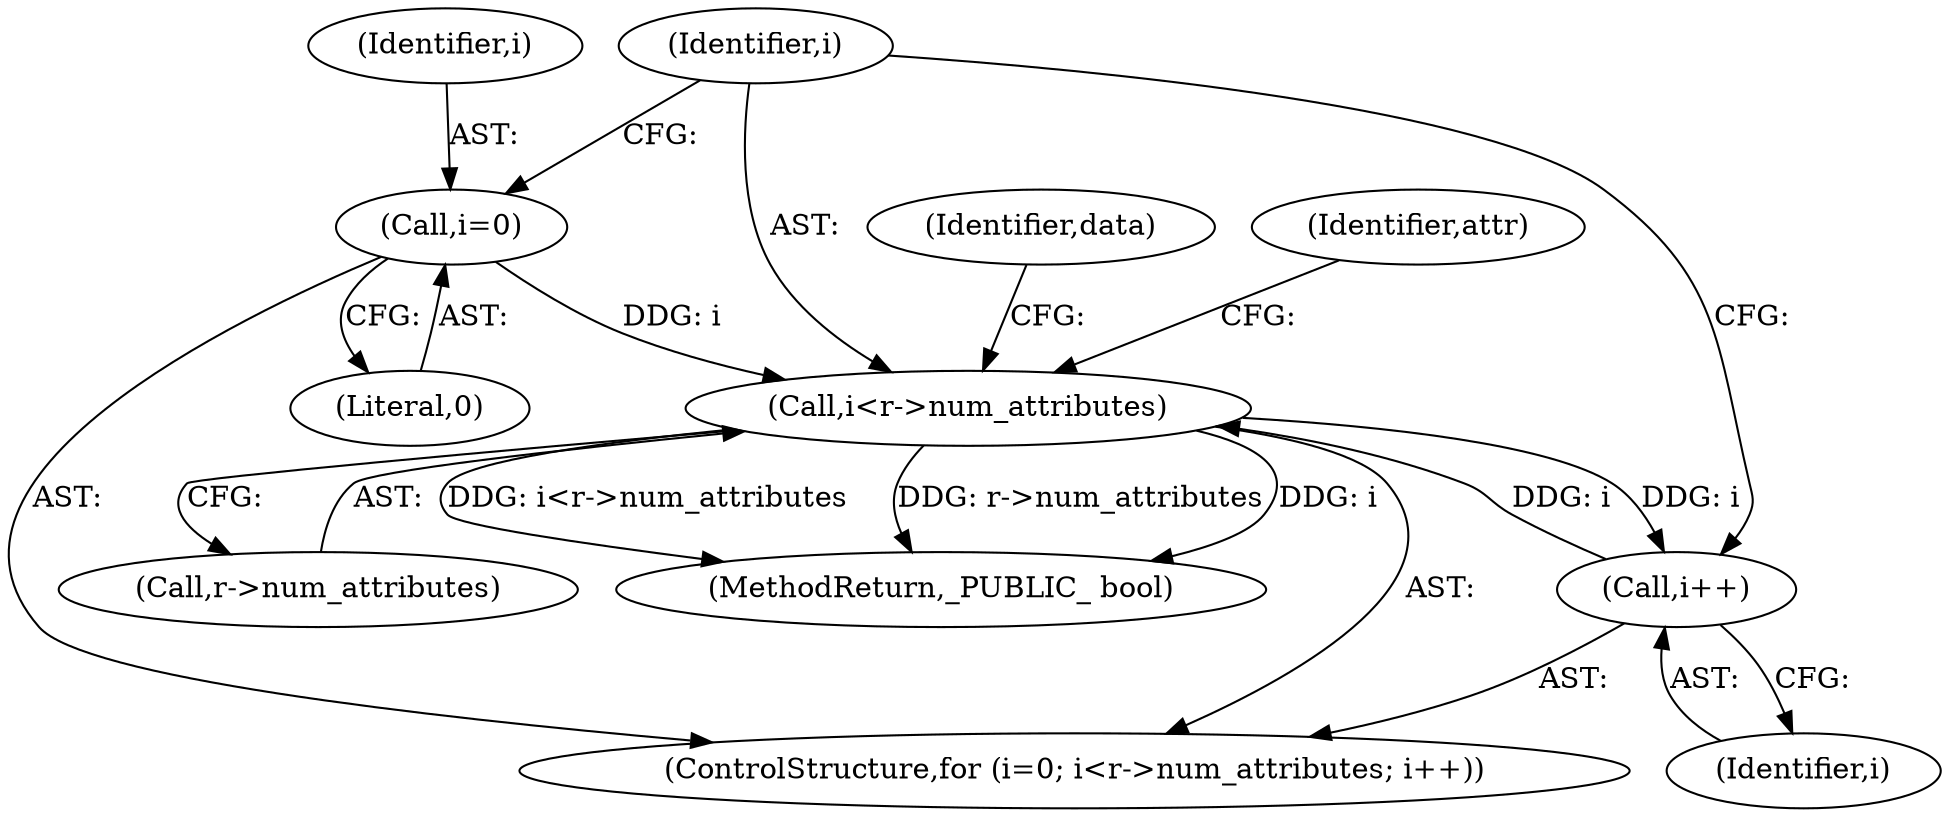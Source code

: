 digraph "0_samba_530d50a1abdcdf4d1775652d4c456c1274d83d8d@pointer" {
"1000536" [label="(Call,i<r->num_attributes)"];
"1000541" [label="(Call,i++)"];
"1000536" [label="(Call,i<r->num_attributes)"];
"1000533" [label="(Call,i=0)"];
"1000538" [label="(Call,r->num_attributes)"];
"1000532" [label="(ControlStructure,for (i=0; i<r->num_attributes; i++))"];
"1000536" [label="(Call,i<r->num_attributes)"];
"1001696" [label="(MethodReturn,_PUBLIC_ bool)"];
"1000541" [label="(Call,i++)"];
"1000533" [label="(Call,i=0)"];
"1000534" [label="(Identifier,i)"];
"1000623" [label="(Identifier,data)"];
"1000535" [label="(Literal,0)"];
"1000542" [label="(Identifier,i)"];
"1000546" [label="(Identifier,attr)"];
"1000537" [label="(Identifier,i)"];
"1000536" -> "1000532"  [label="AST: "];
"1000536" -> "1000538"  [label="CFG: "];
"1000537" -> "1000536"  [label="AST: "];
"1000538" -> "1000536"  [label="AST: "];
"1000546" -> "1000536"  [label="CFG: "];
"1000623" -> "1000536"  [label="CFG: "];
"1000536" -> "1001696"  [label="DDG: i<r->num_attributes"];
"1000536" -> "1001696"  [label="DDG: r->num_attributes"];
"1000536" -> "1001696"  [label="DDG: i"];
"1000541" -> "1000536"  [label="DDG: i"];
"1000533" -> "1000536"  [label="DDG: i"];
"1000536" -> "1000541"  [label="DDG: i"];
"1000541" -> "1000532"  [label="AST: "];
"1000541" -> "1000542"  [label="CFG: "];
"1000542" -> "1000541"  [label="AST: "];
"1000537" -> "1000541"  [label="CFG: "];
"1000533" -> "1000532"  [label="AST: "];
"1000533" -> "1000535"  [label="CFG: "];
"1000534" -> "1000533"  [label="AST: "];
"1000535" -> "1000533"  [label="AST: "];
"1000537" -> "1000533"  [label="CFG: "];
}
